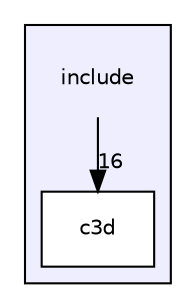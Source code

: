 digraph "include" {
  compound=true
  node [ fontsize="10", fontname="Helvetica"];
  edge [ labelfontsize="10", labelfontname="Helvetica"];
  subgraph clusterdir_d44c64559bbebec7f509842c48db8b23 {
    graph [ bgcolor="#eeeeff", pencolor="black", label="" URL="dir_d44c64559bbebec7f509842c48db8b23.html"];
    dir_d44c64559bbebec7f509842c48db8b23 [shape=plaintext label="include"];
    dir_352932b7ef5420e7fe53be59c299be8d [shape=box label="c3d" color="black" fillcolor="white" style="filled" URL="dir_352932b7ef5420e7fe53be59c299be8d.html"];
  }
  dir_d44c64559bbebec7f509842c48db8b23->dir_352932b7ef5420e7fe53be59c299be8d [headlabel="16", labeldistance=1.5 headhref="dir_000000_000001.html"];
}
